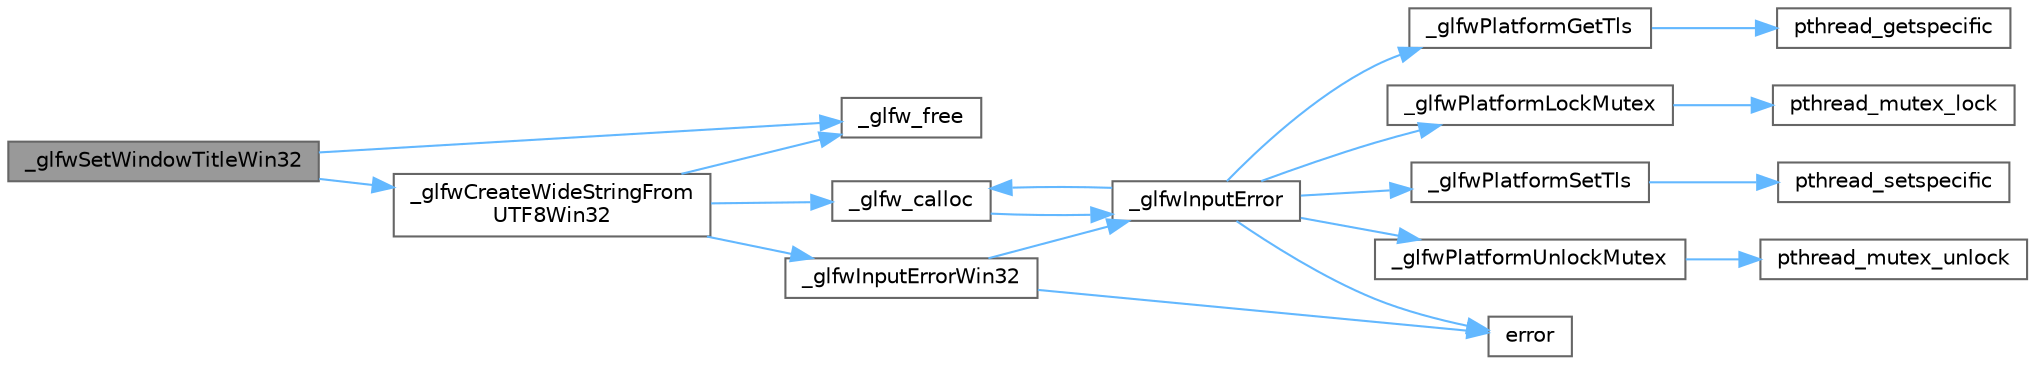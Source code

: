 digraph "_glfwSetWindowTitleWin32"
{
 // LATEX_PDF_SIZE
  bgcolor="transparent";
  edge [fontname=Helvetica,fontsize=10,labelfontname=Helvetica,labelfontsize=10];
  node [fontname=Helvetica,fontsize=10,shape=box,height=0.2,width=0.4];
  rankdir="LR";
  Node1 [id="Node000001",label="_glfwSetWindowTitleWin32",height=0.2,width=0.4,color="gray40", fillcolor="grey60", style="filled", fontcolor="black",tooltip=" "];
  Node1 -> Node2 [id="edge37_Node000001_Node000002",color="steelblue1",style="solid",tooltip=" "];
  Node2 [id="Node000002",label="_glfw_free",height=0.2,width=0.4,color="grey40", fillcolor="white", style="filled",URL="$_classes_2lib_2external_2glfw_2src_2init_8c.html#abcf72962b101a8a5c539da1a278b0e9e",tooltip=" "];
  Node1 -> Node3 [id="edge38_Node000001_Node000003",color="steelblue1",style="solid",tooltip=" "];
  Node3 [id="Node000003",label="_glfwCreateWideStringFrom\lUTF8Win32",height=0.2,width=0.4,color="grey40", fillcolor="white", style="filled",URL="$_classes_2lib_2external_2glfw_2src_2win32__init_8c.html#aa60d79ff24866c1e97e06864b6329fb1",tooltip=" "];
  Node3 -> Node4 [id="edge39_Node000003_Node000004",color="steelblue1",style="solid",tooltip=" "];
  Node4 [id="Node000004",label="_glfw_calloc",height=0.2,width=0.4,color="grey40", fillcolor="white", style="filled",URL="$_classes_2lib_2external_2glfw_2src_2init_8c.html#a88a6e01ef5c1245a6d2a5e62b02e5678",tooltip=" "];
  Node4 -> Node5 [id="edge40_Node000004_Node000005",color="steelblue1",style="solid",tooltip=" "];
  Node5 [id="Node000005",label="_glfwInputError",height=0.2,width=0.4,color="grey40", fillcolor="white", style="filled",URL="$_classes_2lib_2external_2glfw_2src_2init_8c.html#a3287b282ec57a4a89127ae51f49f10f5",tooltip=" "];
  Node5 -> Node4 [id="edge41_Node000005_Node000004",color="steelblue1",style="solid",tooltip=" "];
  Node5 -> Node6 [id="edge42_Node000005_Node000006",color="steelblue1",style="solid",tooltip=" "];
  Node6 [id="Node000006",label="_glfwPlatformGetTls",height=0.2,width=0.4,color="grey40", fillcolor="white", style="filled",URL="$_old_2_classes_2lib_2raylib_2src_2external_2glfw_2src_2win32__thread_8c.html#a7d2f6e8ecd2e06f2e86d9446d642bd00",tooltip=" "];
  Node6 -> Node7 [id="edge43_Node000006_Node000007",color="steelblue1",style="solid",tooltip=" "];
  Node7 [id="Node000007",label="pthread_getspecific",height=0.2,width=0.4,color="grey40", fillcolor="white", style="filled",URL="$_classes_2lib_2pthread_8h.html#a118837985ccd3a829c518928ec32c1ac",tooltip=" "];
  Node5 -> Node8 [id="edge44_Node000005_Node000008",color="steelblue1",style="solid",tooltip=" "];
  Node8 [id="Node000008",label="_glfwPlatformLockMutex",height=0.2,width=0.4,color="grey40", fillcolor="white", style="filled",URL="$_old_2_classes_2lib_2raylib_2src_2external_2glfw_2src_2win32__thread_8c.html#a2677e4d211fbe9b2dc96d16e91c98930",tooltip=" "];
  Node8 -> Node9 [id="edge45_Node000008_Node000009",color="steelblue1",style="solid",tooltip=" "];
  Node9 [id="Node000009",label="pthread_mutex_lock",height=0.2,width=0.4,color="grey40", fillcolor="white", style="filled",URL="$_classes_2lib_2pthread_8h.html#a4ca880f3d1afbb33cea07c60934cc49a",tooltip=" "];
  Node5 -> Node10 [id="edge46_Node000005_Node000010",color="steelblue1",style="solid",tooltip=" "];
  Node10 [id="Node000010",label="_glfwPlatformSetTls",height=0.2,width=0.4,color="grey40", fillcolor="white", style="filled",URL="$_old_2_classes_2lib_2raylib_2src_2external_2glfw_2src_2win32__thread_8c.html#a302f48b6d4dba6b3579449d8a43cfae7",tooltip=" "];
  Node10 -> Node11 [id="edge47_Node000010_Node000011",color="steelblue1",style="solid",tooltip=" "];
  Node11 [id="Node000011",label="pthread_setspecific",height=0.2,width=0.4,color="grey40", fillcolor="white", style="filled",URL="$_classes_2lib_2pthread_8h.html#a828266e605ec695f7a5b3096b486e70e",tooltip=" "];
  Node5 -> Node12 [id="edge48_Node000005_Node000012",color="steelblue1",style="solid",tooltip=" "];
  Node12 [id="Node000012",label="_glfwPlatformUnlockMutex",height=0.2,width=0.4,color="grey40", fillcolor="white", style="filled",URL="$_old_2_classes_2lib_2raylib_2src_2external_2glfw_2src_2win32__thread_8c.html#a8b7744446237b1c292ba8a0b9d5e7f90",tooltip=" "];
  Node12 -> Node13 [id="edge49_Node000012_Node000013",color="steelblue1",style="solid",tooltip=" "];
  Node13 [id="Node000013",label="pthread_mutex_unlock",height=0.2,width=0.4,color="grey40", fillcolor="white", style="filled",URL="$_classes_2lib_2pthread_8h.html#a7e057138b5fb17da713695ebb25732e1",tooltip=" "];
  Node5 -> Node14 [id="edge50_Node000005_Node000014",color="steelblue1",style="solid",tooltip=" "];
  Node14 [id="Node000014",label="error",height=0.2,width=0.4,color="grey40", fillcolor="white", style="filled",URL="$_classes_2lib_2glm_2test_2core_2core__func__integer__bit__count_8cpp.html#ab34dedbf30a51859090cbab92fa60edb",tooltip=" "];
  Node3 -> Node2 [id="edge51_Node000003_Node000002",color="steelblue1",style="solid",tooltip=" "];
  Node3 -> Node15 [id="edge52_Node000003_Node000015",color="steelblue1",style="solid",tooltip=" "];
  Node15 [id="Node000015",label="_glfwInputErrorWin32",height=0.2,width=0.4,color="grey40", fillcolor="white", style="filled",URL="$_classes_2lib_2external_2glfw_2src_2win32__init_8c.html#a596868de8858d6d69cc642152a319b24",tooltip=" "];
  Node15 -> Node5 [id="edge53_Node000015_Node000005",color="steelblue1",style="solid",tooltip=" "];
  Node15 -> Node14 [id="edge54_Node000015_Node000014",color="steelblue1",style="solid",tooltip=" "];
}
